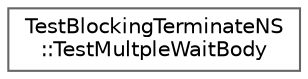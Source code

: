 digraph "类继承关系图"
{
 // LATEX_PDF_SIZE
  bgcolor="transparent";
  edge [fontname=Helvetica,fontsize=10,labelfontname=Helvetica,labelfontsize=10];
  node [fontname=Helvetica,fontsize=10,shape=box,height=0.2,width=0.4];
  rankdir="LR";
  Node0 [id="Node000000",label="TestBlockingTerminateNS\l::TestMultpleWaitBody",height=0.2,width=0.4,color="grey40", fillcolor="white", style="filled",URL="$class_test_blocking_terminate_n_s_1_1_test_multple_wait_body.html",tooltip=" "];
}
